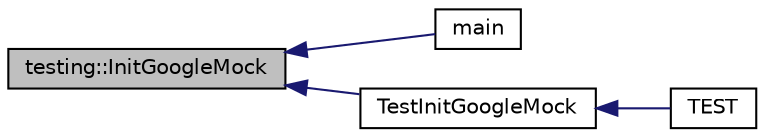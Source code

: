 digraph "testing::InitGoogleMock"
{
  edge [fontname="Helvetica",fontsize="10",labelfontname="Helvetica",labelfontsize="10"];
  node [fontname="Helvetica",fontsize="10",shape=record];
  rankdir="LR";
  Node766 [label="testing::InitGoogleMock",height=0.2,width=0.4,color="black", fillcolor="grey75", style="filled", fontcolor="black"];
  Node766 -> Node767 [dir="back",color="midnightblue",fontsize="10",style="solid",fontname="Helvetica"];
  Node767 [label="main",height=0.2,width=0.4,color="black", fillcolor="white", style="filled",URL="$dd/d93/gmock__main_8cc.html#a7f83bdc516d2cb86e20235d94ddf055a"];
  Node766 -> Node768 [dir="back",color="midnightblue",fontsize="10",style="solid",fontname="Helvetica"];
  Node768 [label="TestInitGoogleMock",height=0.2,width=0.4,color="black", fillcolor="white", style="filled",URL="$d0/d02/gmock__test_8cc.html#ac9c8ae8722c330d47f75dee43fb8ab78"];
  Node768 -> Node769 [dir="back",color="midnightblue",fontsize="10",style="solid",fontname="Helvetica"];
  Node769 [label="TEST",height=0.2,width=0.4,color="black", fillcolor="white", style="filled",URL="$d0/d02/gmock__test_8cc.html#a7c86c6c98b72e903135c1b01370a13f3"];
}

